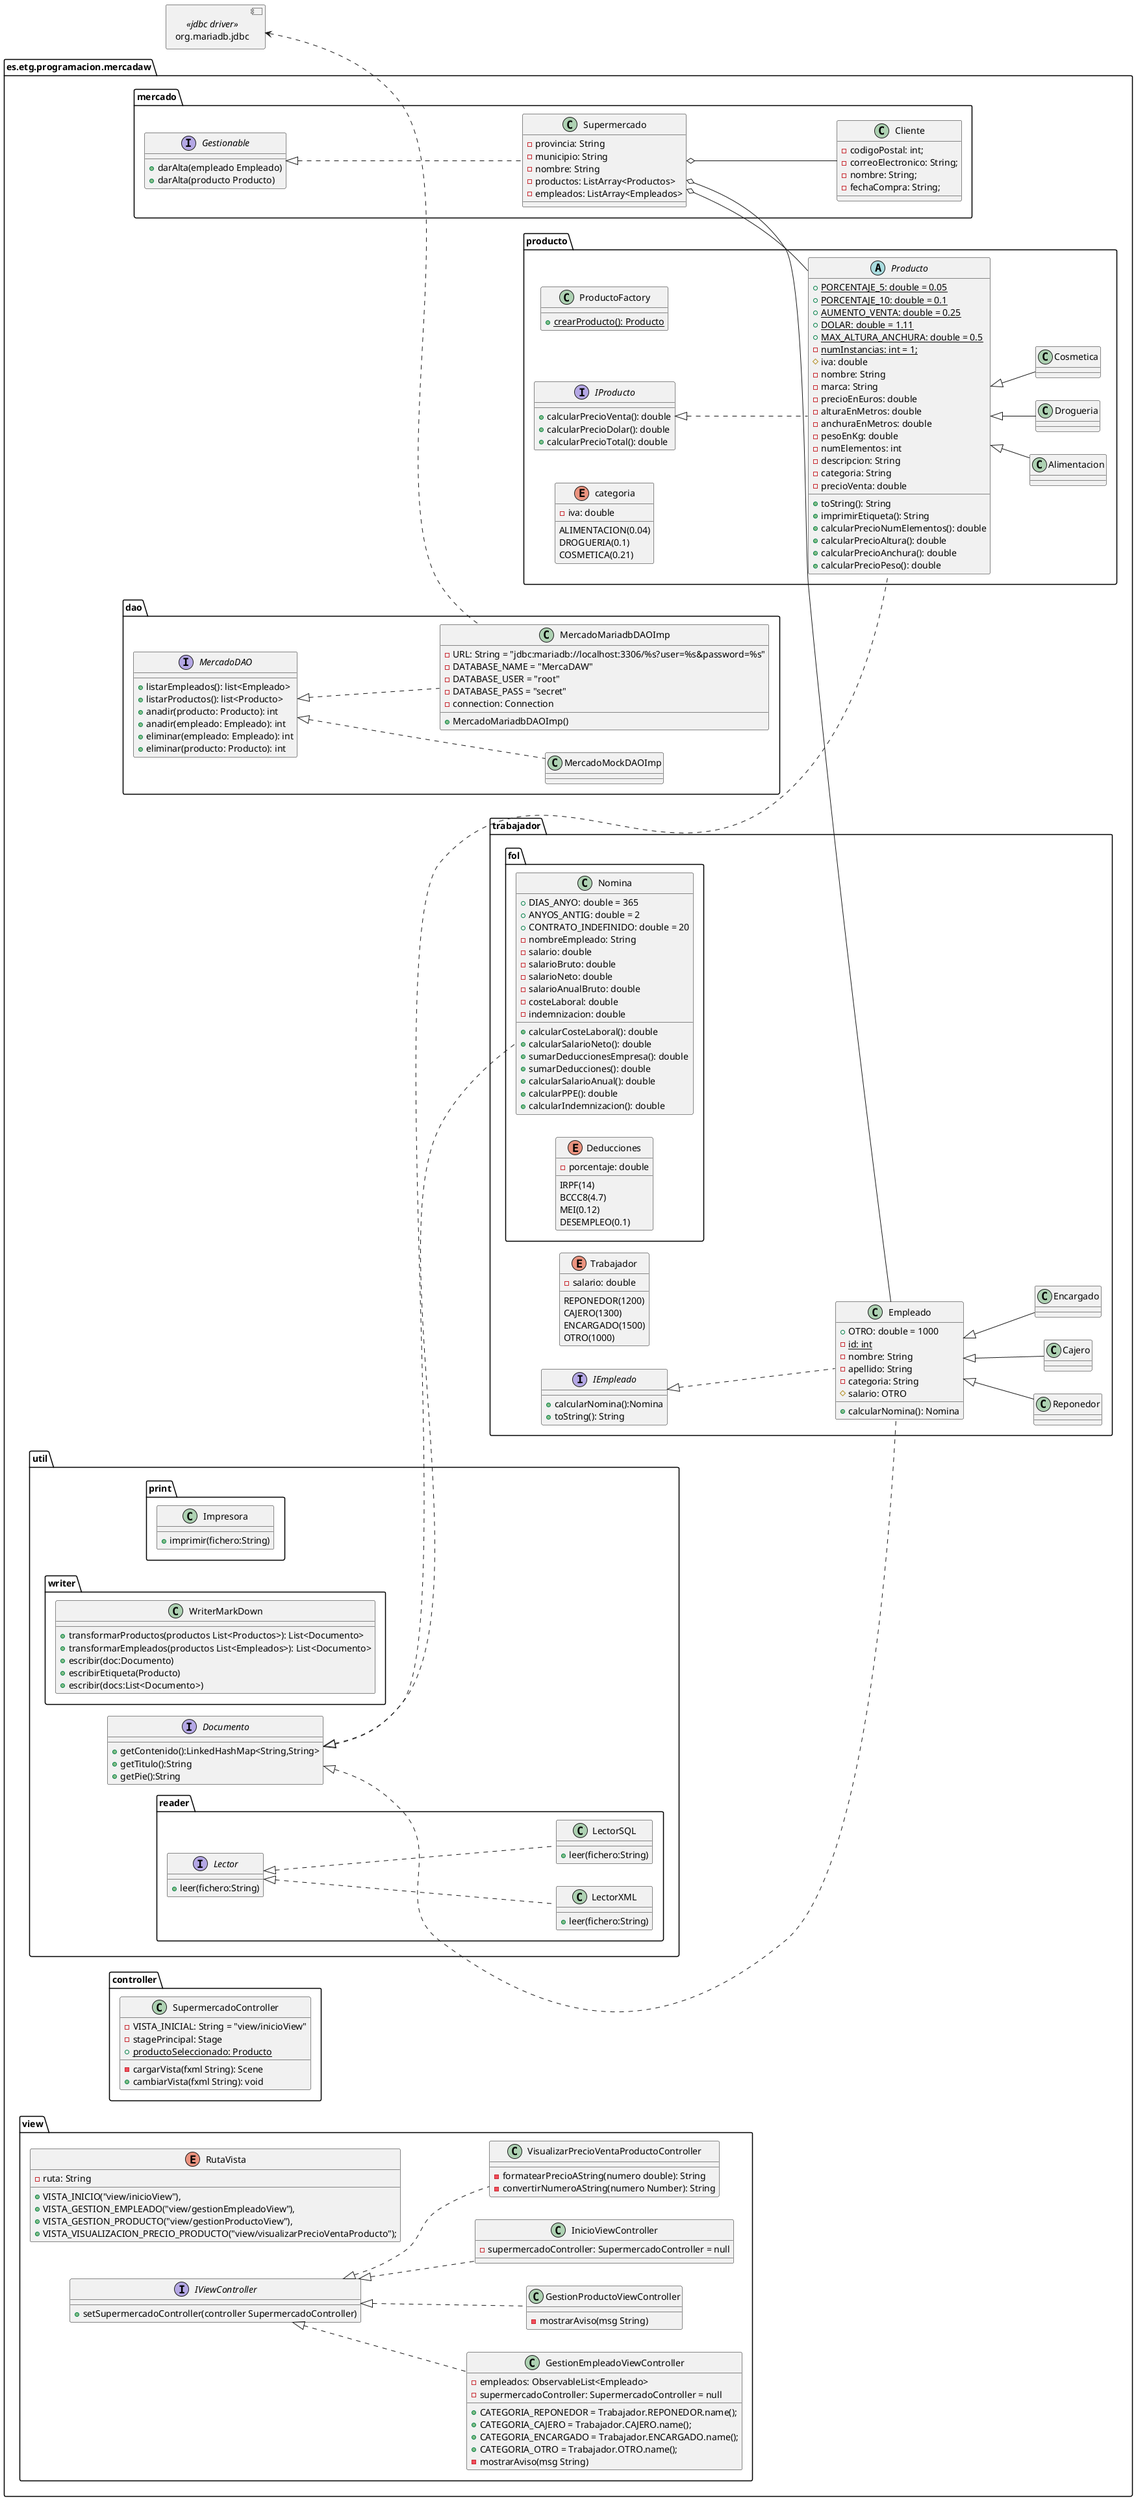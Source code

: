 @startuml Diagrama clases Mercado
set separator none
allow_mixing
left to right direction
package es.etg.programacion.mercadaw{
    package mercado{
        class Supermercado{
            -provincia: String
            -municipio: String
            -nombre: String
            -productos: ListArray<Productos>
            -empleados: ListArray<Empleados>
        }       

        class Cliente{
            -codigoPostal: int;
            -correoElectronico: String;
            -nombre: String;
            -fechaCompra: String;
        }

        interface Gestionable{
            +darAlta(empleado Empleado)
            +darAlta(producto Producto)
        }

        Supermercado o-- Cliente
    }
    package producto{
        abstract Producto{
            +{static} PORCENTAJE_5: double = 0.05
            +{static} PORCENTAJE_10: double = 0.1
            +{static} AUMENTO_VENTA: double = 0.25
            +{static} DOLAR: double = 1.11
            +{static} MAX_ALTURA_ANCHURA: double = 0.5
            -{static} numInstancias: int = 1;
            #iva: double 
            -nombre: String
            -marca: String
            -precioEnEuros: double
            -alturaEnMetros: double
            -anchuraEnMetros: double
            -pesoEnKg: double
            -numElementos: int
            -descripcion: String
            -categoria: String
            -precioVenta: double
            +toString(): String
            +imprimirEtiqueta(): String
            +calcularPrecioNumElementos(): double
            +calcularPrecioAltura(): double
            +calcularPrecioAnchura(): double
            +calcularPrecioPeso(): double

        }
        class ProductoFactory{

            +{static}crearProducto(): Producto

        }
        interface IProducto{
            +calcularPrecioVenta(): double
            +calcularPrecioDolar(): double
            +calcularPrecioTotal(): double
        }
            
        enum categoria{
            ALIMENTACION(0.04)
            DROGUERIA(0.1)
            COSMETICA(0.21)
            -iva: double
        }
        class Alimentacion{

        }
        class Drogueria{

        }

        class Cosmetica{
        }
    
    }
    package trabajador{
        package fol{
            class Nomina{
                +DIAS_ANYO: double = 365
                +ANYOS_ANTIG: double = 2
                +CONTRATO_INDEFINIDO: double = 20
                -nombreEmpleado: String
                -salario: double
                -salarioBruto: double
                -salarioNeto: double
                -salarioAnualBruto: double
                -costeLaboral: double
                -indemnizacion: double
                +calcularCosteLaboral(): double
                +calcularSalarioNeto(): double
                +sumarDeduccionesEmpresa(): double
                +sumarDeducciones(): double
                +calcularSalarioAnual(): double
                +calcularPPE(): double
                +calcularIndemnizacion(): double

            }

            enum Deducciones{
                IRPF(14)
                BCCC8(4.7)
                MEI(0.12)
                DESEMPLEO(0.1)
                -porcentaje: double
            }
        }
        enum Trabajador{
            REPONEDOR(1200)
            CAJERO(1300)
            ENCARGADO(1500)
            OTRO(1000)
            -salario: double
        }
        class Empleado{
            +OTRO: double = 1000
            -{static} id: int
            -nombre: String
            -apellido: String
            -categoria: String
            #salario: OTRO
            +calcularNomina(): Nomina
        }
        class Reponedor{

        }
        class Cajero{

        }
        class Encargado{

        }

        interface IEmpleado{
            +calcularNomina():Nomina
            +toString(): String
        }
    }
    
    package util{
        interface Documento{
            +getContenido():LinkedHashMap<String,String>
            +getTitulo():String
            +getPie():String
        }
    package print{
        class Impresora{
            +imprimir(fichero:String)
        }
    }
    package writer{
        class WriterMarkDown{
            +transformarProductos(productos List<Productos>): List<Documento>
            +transformarEmpleados(productos List<Empleados>): List<Documento>
            +escribir(doc:Documento)
            +escribirEtiqueta(Producto)
            +escribir(docs:List<Documento>)
        }
    }
    package reader{
        interface Lector{
            +leer(fichero:String)
        }
        class LectorXML{
            +leer(fichero:String)
        }
        class LectorSQL{
            +leer(fichero:String)
        }
            Lector <|.. LectorXML
            Lector <|.. LectorSQL
    }
    Documento <|.. Producto
    Documento <|.. Empleado
    }
    package dao{
        interface MercadoDAO{

            +listarEmpleados(): list<Empleado>
            +listarProductos(): list<Producto>
            +anadir(producto: Producto): int
            +anadir(empleado: Empleado): int 
            +eliminar(empleado: Empleado): int
            +eliminar(producto: Producto): int


        }
        class MercadoMariadbDAOImp{
            -URL: String = "jdbc:mariadb://localhost:3306/%s?user=%s&password=%s"
            -DATABASE_NAME = "MercaDAW"
            -DATABASE_USER = "root"
            -DATABASE_PASS = "secret"
            -connection: Connection
            +MercadoMariadbDAOImp()
        }
        class MercadoMockDAOImp{

        }
    
    MercadoDAO <|.. MercadoMariadbDAOImp
    MercadoDAO <|.. MercadoMockDAOImp
    }
    package controller{
        class SupermercadoController{
            -VISTA_INICIAL: String = "view/inicioView"
            -stagePrincipal: Stage
            +{static} productoSeleccionado: Producto
            -cargarVista(fxml String): Scene
            +cambiarVista(fxml String): void
        }
    }

    package view{
        class GestionEmpleadoViewController{
            +CATEGORIA_REPONEDOR = Trabajador.REPONEDOR.name();
            +CATEGORIA_CAJERO = Trabajador.CAJERO.name();
            +CATEGORIA_ENCARGADO = Trabajador.ENCARGADO.name();
            +CATEGORIA_OTRO = Trabajador.OTRO.name();
            -empleados: ObservableList<Empleado>
            -supermercadoController: SupermercadoController = null
            -mostrarAviso(msg String)
        }

        class GestionProductoViewController{
            -mostrarAviso(msg String)
        }

        class InicioViewController{
            -supermercadoController: SupermercadoController = null
        }
        
        enum RutaVista{
            +VISTA_INICIO("view/inicioView"),
            +VISTA_GESTION_EMPLEADO("view/gestionEmpleadoView"),
            +VISTA_GESTION_PRODUCTO("view/gestionProductoView"),
            +VISTA_VISUALIZACION_PRECIO_PRODUCTO("view/visualizarPrecioVentaProducto");

            -ruta: String
        }

        interface IViewController{
            +setSupermercadoController(controller SupermercadoController)
        }

        class VisualizarPrecioVentaProductoController{
            -formatearPrecioAString(numero double): String
            -convertirNumeroAString(numero Number): String
        }
    IViewController <|.. VisualizarPrecioVentaProductoController
    IViewController <|.. GestionEmpleadoViewController
    IViewController <|.. GestionProductoViewController
    IViewController <|.. InicioViewController
    }
}
component "org.mariadb.jdbc"<<jdbc driver>> 

"org.mariadb.jdbc" <.. MercadoMariadbDAOImp




Supermercado o-- Producto
Supermercado o-- Empleado
IProducto <|.. Producto
Producto <|-- Alimentacion
Producto <|-- Drogueria
Producto <|-- Cosmetica
Empleado <|-- Reponedor
Empleado <|-- Cajero
Empleado <|-- Encargado
Gestionable <|.. Supermercado
IEmpleado <|.. Empleado
Documento <|.. Nomina

@enduml